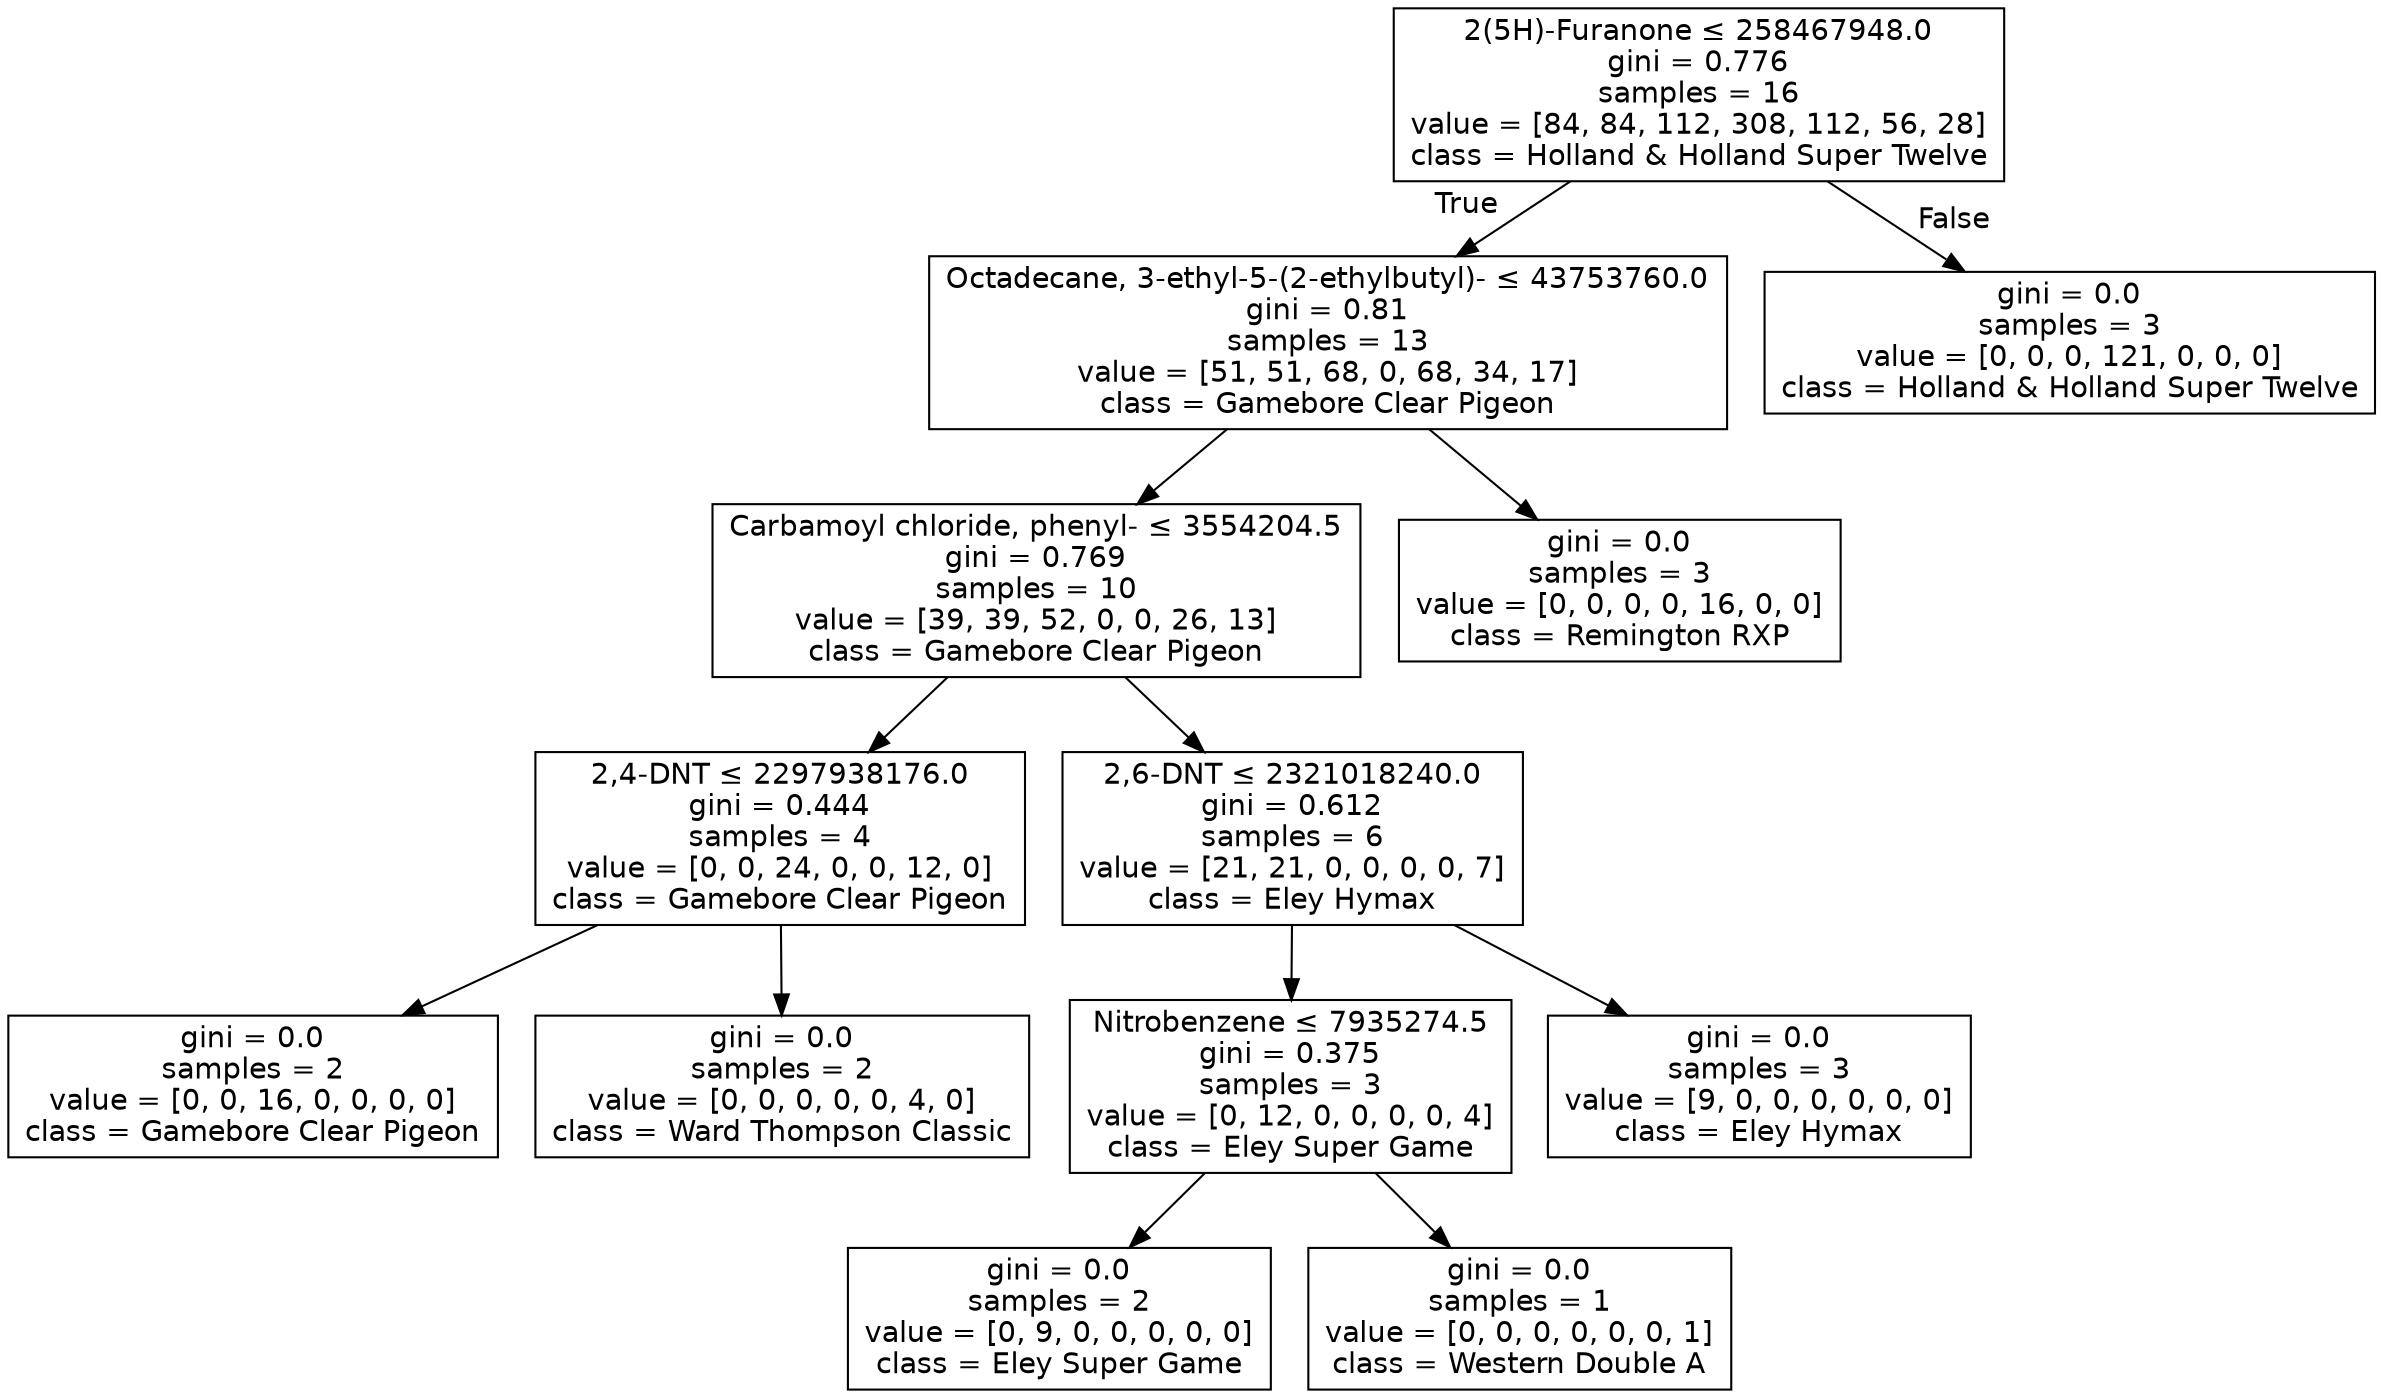 digraph Tree {
node [shape=box, fontname="helvetica"] ;
edge [fontname="helvetica"] ;
0 [label=<2(5H)-Furanone &le; 258467948.0<br/>gini = 0.776<br/>samples = 16<br/>value = [84, 84, 112, 308, 112, 56, 28]<br/>class = Holland &amp; Holland Super Twelve>] ;
1 [label=<Octadecane, 3-ethyl-5-(2-ethylbutyl)- &le; 43753760.0<br/>gini = 0.81<br/>samples = 13<br/>value = [51, 51, 68, 0, 68, 34, 17]<br/>class = Gamebore Clear Pigeon>] ;
0 -> 1 [labeldistance=2.5, labelangle=45, headlabel="True"] ;
2 [label=<Carbamoyl chloride, phenyl- &le; 3554204.5<br/>gini = 0.769<br/>samples = 10<br/>value = [39, 39, 52, 0, 0, 26, 13]<br/>class = Gamebore Clear Pigeon>] ;
1 -> 2 ;
3 [label=<2,4-DNT &le; 2297938176.0<br/>gini = 0.444<br/>samples = 4<br/>value = [0, 0, 24, 0, 0, 12, 0]<br/>class = Gamebore Clear Pigeon>] ;
2 -> 3 ;
4 [label=<gini = 0.0<br/>samples = 2<br/>value = [0, 0, 16, 0, 0, 0, 0]<br/>class = Gamebore Clear Pigeon>] ;
3 -> 4 ;
5 [label=<gini = 0.0<br/>samples = 2<br/>value = [0, 0, 0, 0, 0, 4, 0]<br/>class = Ward Thompson Classic>] ;
3 -> 5 ;
6 [label=<2,6-DNT &le; 2321018240.0<br/>gini = 0.612<br/>samples = 6<br/>value = [21, 21, 0, 0, 0, 0, 7]<br/>class = Eley Hymax>] ;
2 -> 6 ;
7 [label=<Nitrobenzene &le; 7935274.5<br/>gini = 0.375<br/>samples = 3<br/>value = [0, 12, 0, 0, 0, 0, 4]<br/>class = Eley Super Game>] ;
6 -> 7 ;
8 [label=<gini = 0.0<br/>samples = 2<br/>value = [0, 9, 0, 0, 0, 0, 0]<br/>class = Eley Super Game>] ;
7 -> 8 ;
9 [label=<gini = 0.0<br/>samples = 1<br/>value = [0, 0, 0, 0, 0, 0, 1]<br/>class = Western Double A>] ;
7 -> 9 ;
10 [label=<gini = 0.0<br/>samples = 3<br/>value = [9, 0, 0, 0, 0, 0, 0]<br/>class = Eley Hymax>] ;
6 -> 10 ;
11 [label=<gini = 0.0<br/>samples = 3<br/>value = [0, 0, 0, 0, 16, 0, 0]<br/>class = Remington RXP>] ;
1 -> 11 ;
12 [label=<gini = 0.0<br/>samples = 3<br/>value = [0, 0, 0, 121, 0, 0, 0]<br/>class = Holland &amp; Holland Super Twelve>] ;
0 -> 12 [labeldistance=2.5, labelangle=-45, headlabel="False"] ;
}
